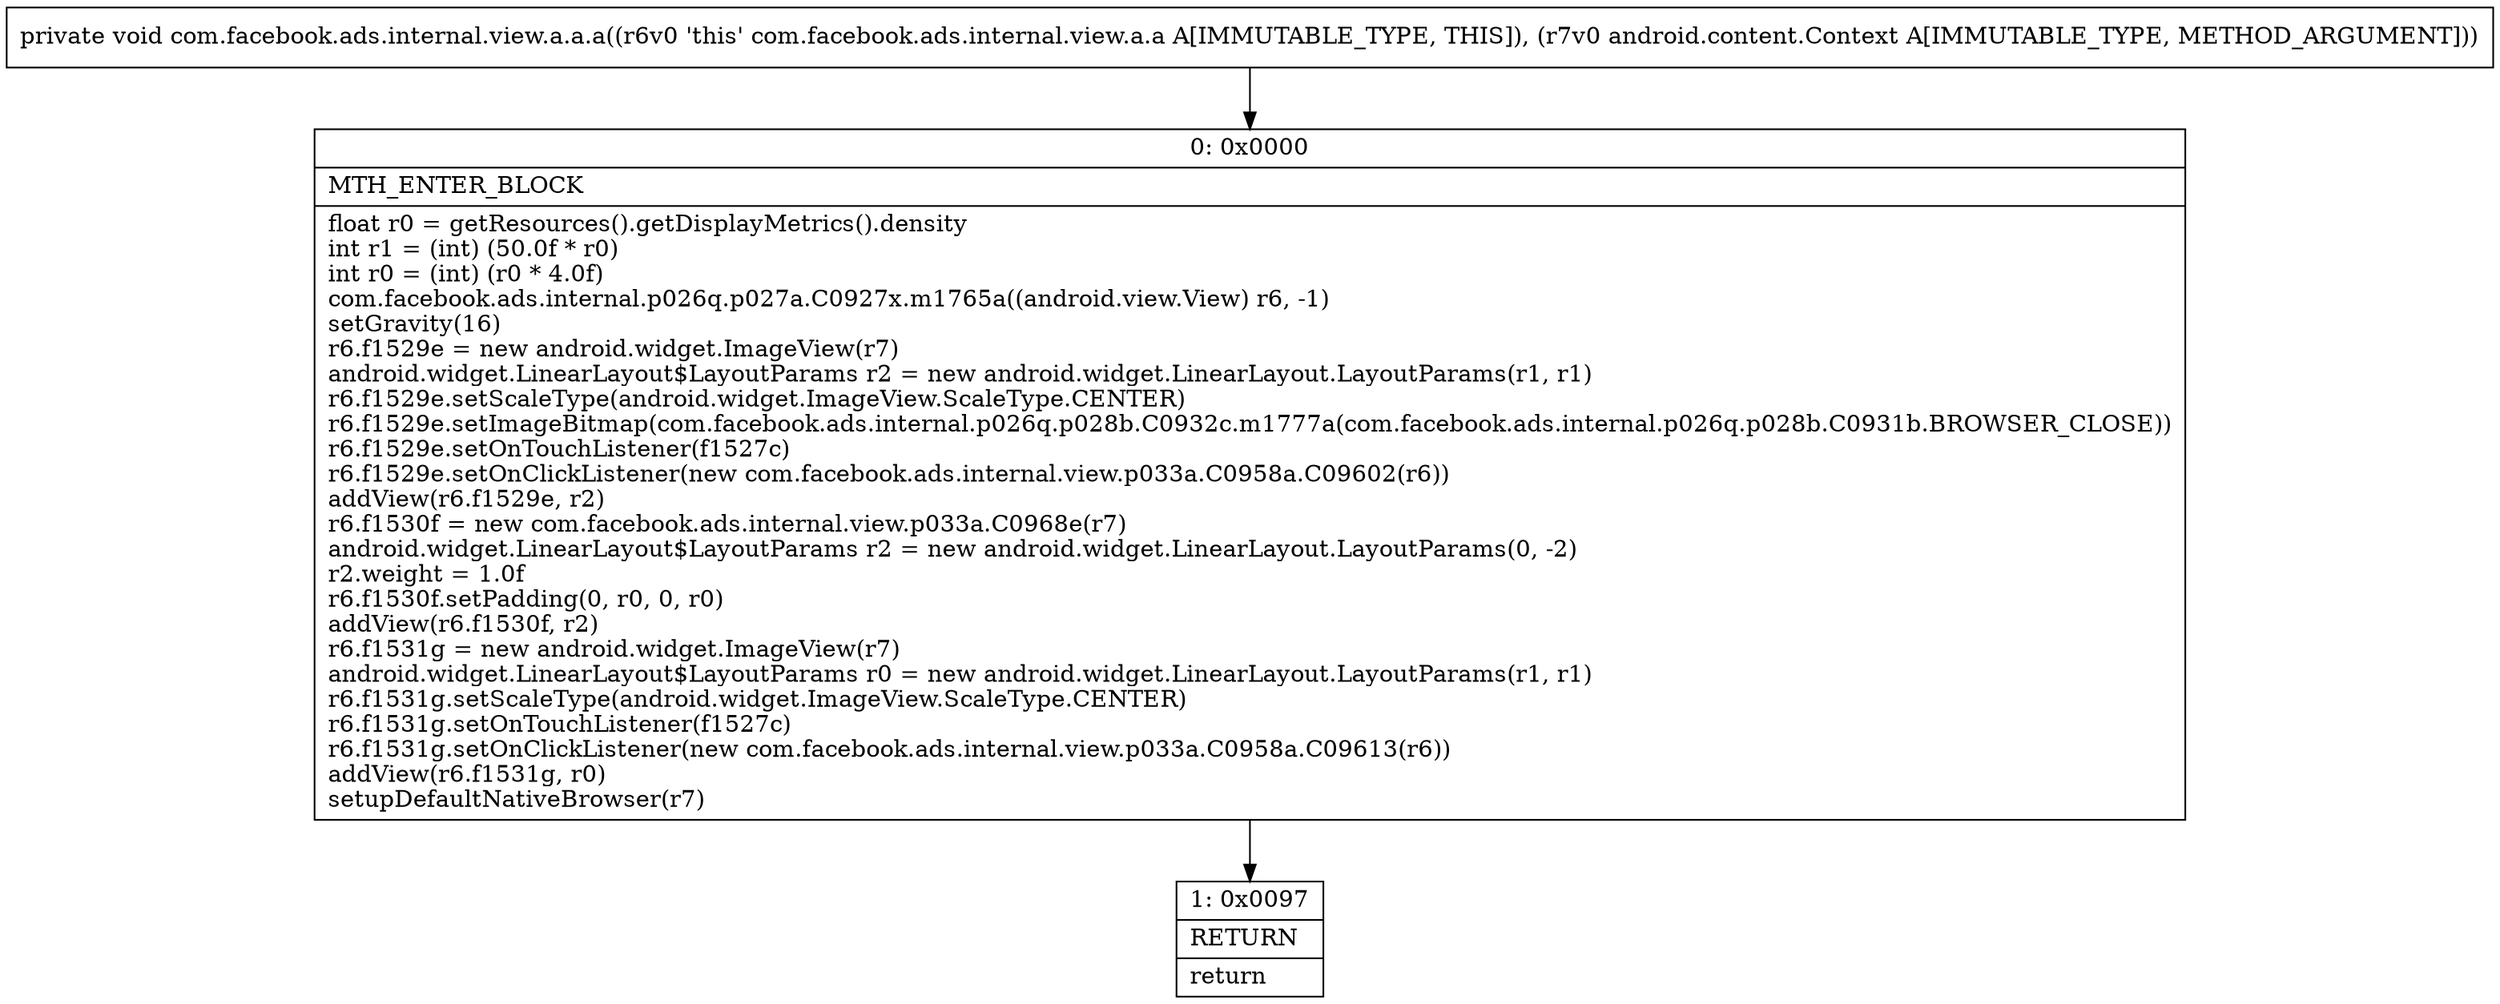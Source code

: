 digraph "CFG forcom.facebook.ads.internal.view.a.a.a(Landroid\/content\/Context;)V" {
Node_0 [shape=record,label="{0\:\ 0x0000|MTH_ENTER_BLOCK\l|float r0 = getResources().getDisplayMetrics().density\lint r1 = (int) (50.0f * r0)\lint r0 = (int) (r0 * 4.0f)\lcom.facebook.ads.internal.p026q.p027a.C0927x.m1765a((android.view.View) r6, \-1)\lsetGravity(16)\lr6.f1529e = new android.widget.ImageView(r7)\landroid.widget.LinearLayout$LayoutParams r2 = new android.widget.LinearLayout.LayoutParams(r1, r1)\lr6.f1529e.setScaleType(android.widget.ImageView.ScaleType.CENTER)\lr6.f1529e.setImageBitmap(com.facebook.ads.internal.p026q.p028b.C0932c.m1777a(com.facebook.ads.internal.p026q.p028b.C0931b.BROWSER_CLOSE))\lr6.f1529e.setOnTouchListener(f1527c)\lr6.f1529e.setOnClickListener(new com.facebook.ads.internal.view.p033a.C0958a.C09602(r6))\laddView(r6.f1529e, r2)\lr6.f1530f = new com.facebook.ads.internal.view.p033a.C0968e(r7)\landroid.widget.LinearLayout$LayoutParams r2 = new android.widget.LinearLayout.LayoutParams(0, \-2)\lr2.weight = 1.0f\lr6.f1530f.setPadding(0, r0, 0, r0)\laddView(r6.f1530f, r2)\lr6.f1531g = new android.widget.ImageView(r7)\landroid.widget.LinearLayout$LayoutParams r0 = new android.widget.LinearLayout.LayoutParams(r1, r1)\lr6.f1531g.setScaleType(android.widget.ImageView.ScaleType.CENTER)\lr6.f1531g.setOnTouchListener(f1527c)\lr6.f1531g.setOnClickListener(new com.facebook.ads.internal.view.p033a.C0958a.C09613(r6))\laddView(r6.f1531g, r0)\lsetupDefaultNativeBrowser(r7)\l}"];
Node_1 [shape=record,label="{1\:\ 0x0097|RETURN\l|return\l}"];
MethodNode[shape=record,label="{private void com.facebook.ads.internal.view.a.a.a((r6v0 'this' com.facebook.ads.internal.view.a.a A[IMMUTABLE_TYPE, THIS]), (r7v0 android.content.Context A[IMMUTABLE_TYPE, METHOD_ARGUMENT])) }"];
MethodNode -> Node_0;
Node_0 -> Node_1;
}

